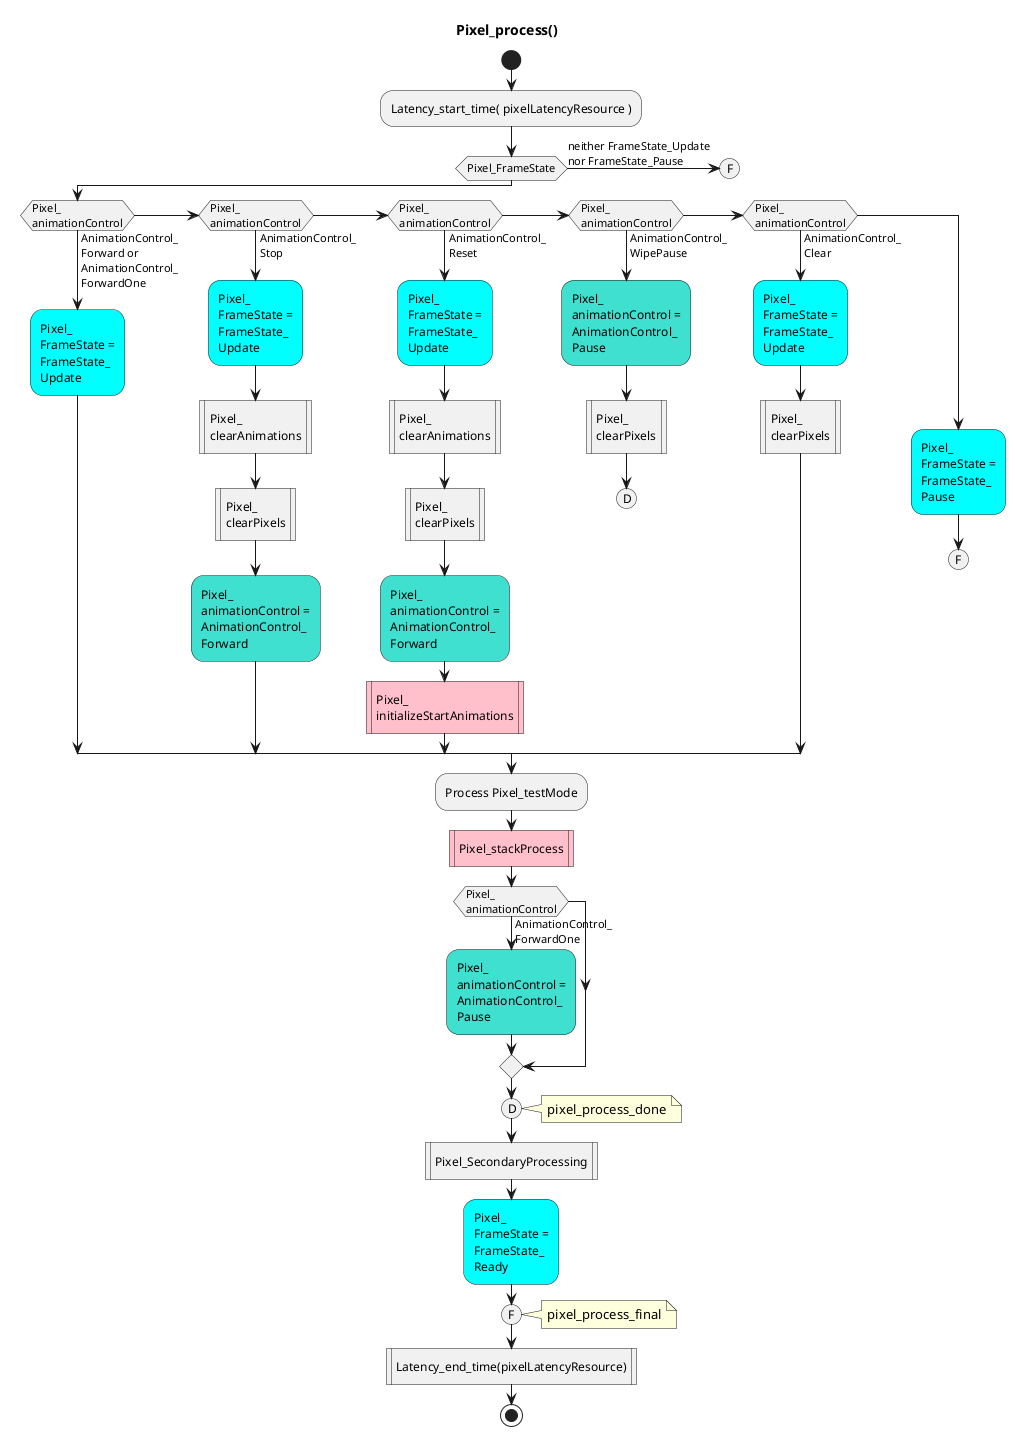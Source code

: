'
' Pixel_process.uml
'

@startuml
title Pixel_process()
start
:Latency_start_time( pixelLatencyResource );
if (Pixel_FrameState) then (neither FrameState_Update\nnor FrameState_Pause)
 (F)
 detach
endif
if (Pixel_\nanimationControl) then (AnimationControl_\nForward or\nAnimationControl_\nForwardOne)
 #Aqua:Pixel_\nFrameState =\nFrameState_\nUpdate;
elseif (Pixel_\nanimationControl) then (AnimationControl_\nStop)
 #Aqua:Pixel_\nFrameState =\nFrameState_\nUpdate;
 :Pixel_\nclearAnimations|
 :Pixel_\nclearPixels|
 #Turquoise:Pixel_\nanimationControl =\nAnimationControl_\nForward;
elseif (Pixel_\nanimationControl) then (AnimationControl_\nReset)
 #Aqua:Pixel_\nFrameState =\nFrameState_\nUpdate;
 :Pixel_\nclearAnimations|
 :Pixel_\nclearPixels|
 #Turquoise:Pixel_\nanimationControl =\nAnimationControl_\nForward;
 #Pink:Pixel_\ninitializeStartAnimations|
elseif (Pixel_\nanimationControl) then (AnimationControl_\nWipePause)
 #Turquoise:Pixel_\nanimationControl =\nAnimationControl_\nPause;
 :Pixel_\nclearPixels|
 (D)
 detach
elseif (Pixel_\nanimationControl) then (AnimationControl_\nClear)
 #Aqua:Pixel_\nFrameState =\nFrameState_\nUpdate;
 :Pixel_\nclearPixels|
else
 #Aqua:Pixel_\nFrameState =\nFrameState_\nPause;
 (F)
 detach
endif
:Process Pixel_testMode;
#Pink:Pixel_stackProcess|
if (Pixel_\nanimationControl) then (AnimationControl_\nForwardOne)
 #Turquoise:Pixel_\nanimationControl =\nAnimationControl_\nPause;
endif
(D)
note right
 pixel_process_done
end note
:Pixel_SecondaryProcessing|
#Aqua:Pixel_\nFrameState =\nFrameState_\nReady;
(F)
note right
 pixel_process_final
end note
:Latency_end_time(pixelLatencyResource)|
stop
@enduml
